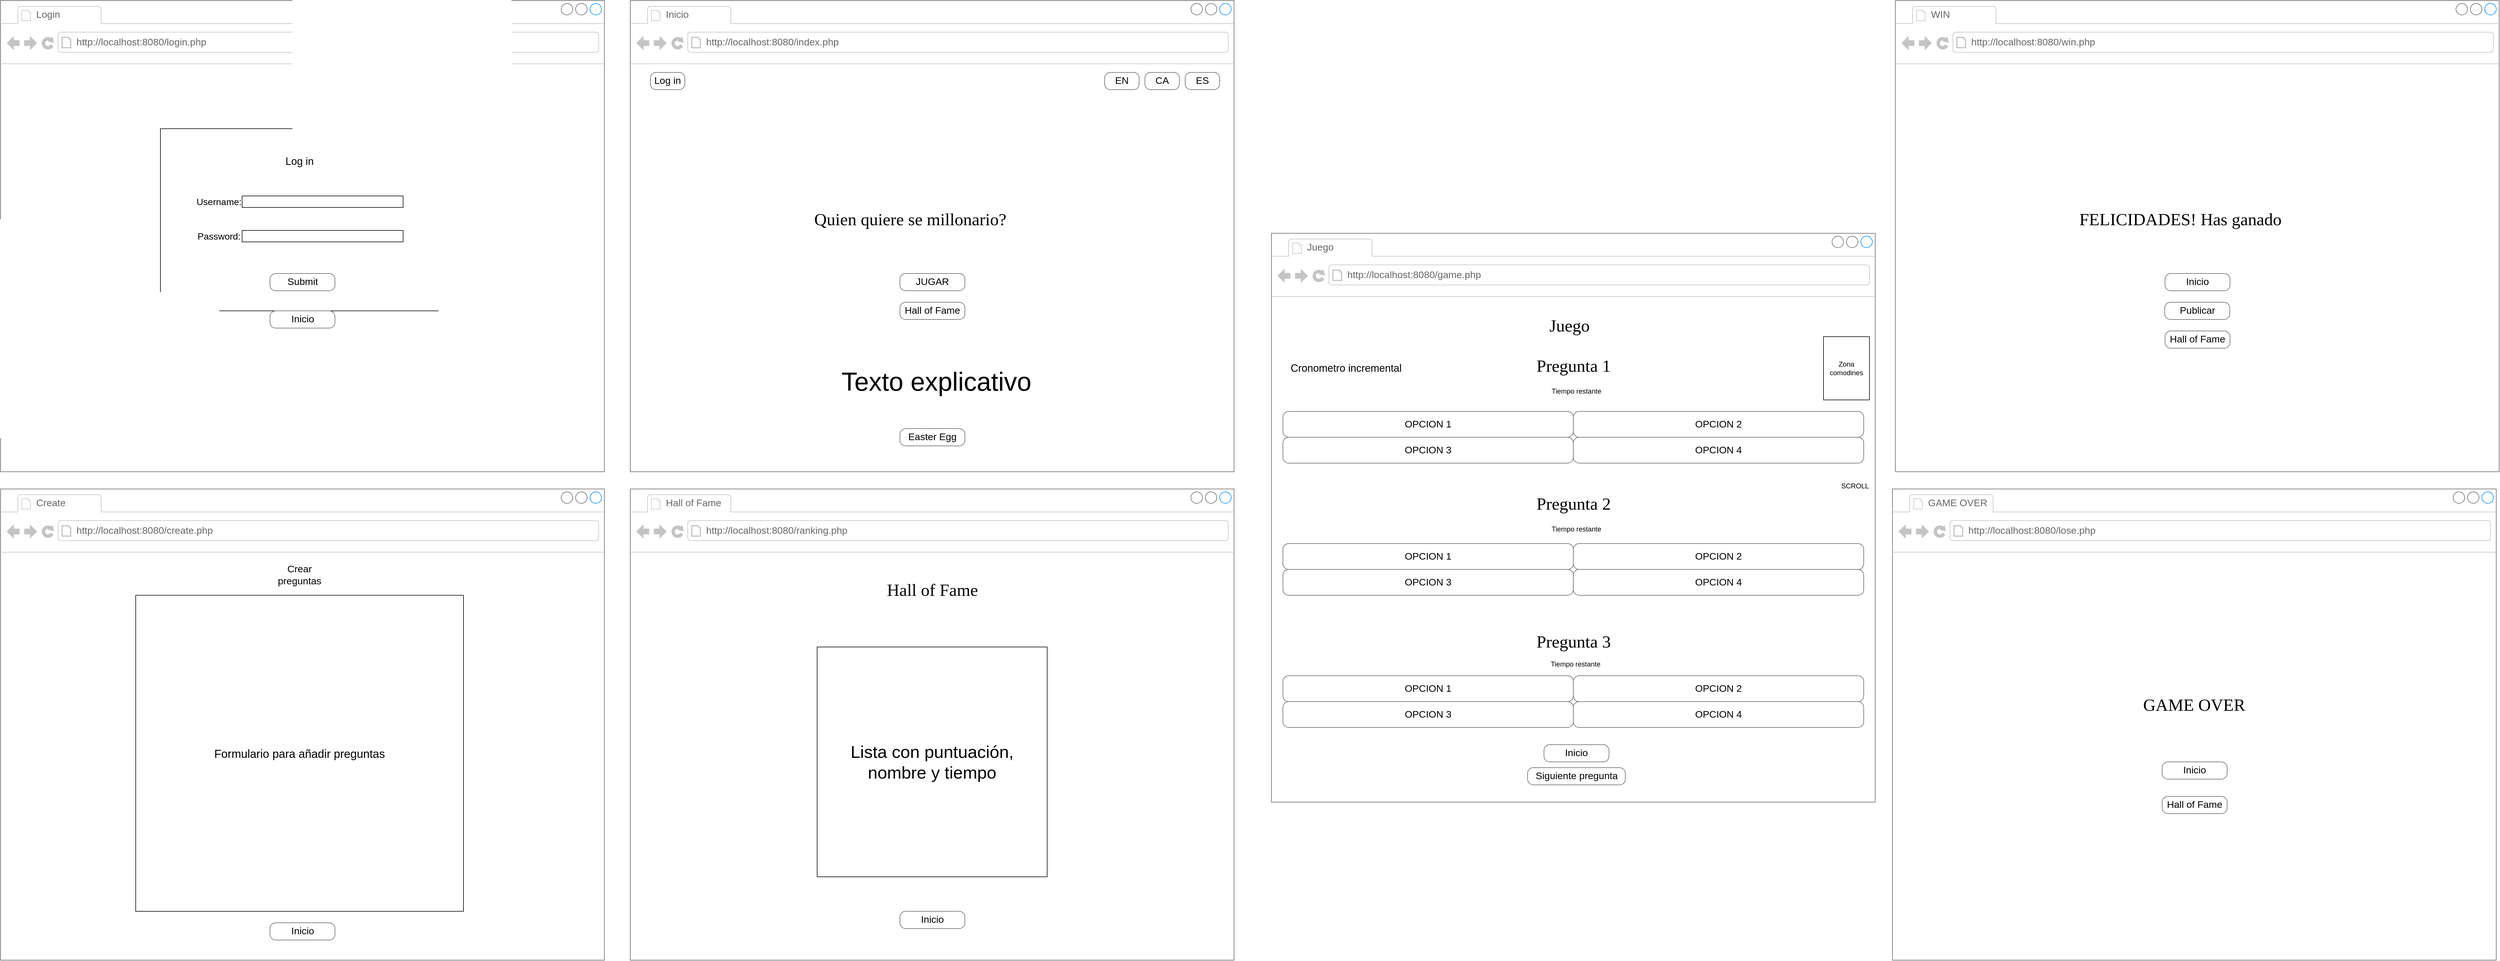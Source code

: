 <mxfile version="22.1.0" type="device">
  <diagram name="Page-1" id="2cc2dc42-3aac-f2a9-1cec-7a8b7cbee084">
    <mxGraphModel dx="4099" dy="1904" grid="1" gridSize="10" guides="1" tooltips="1" connect="1" arrows="1" fold="1" page="1" pageScale="1" pageWidth="1100" pageHeight="850" background="#ffffff" math="0" shadow="0">
      <root>
        <mxCell id="0" />
        <mxCell id="1" parent="0" />
        <mxCell id="7026571954dc6520-1" value="" style="strokeWidth=1;shadow=0;dashed=0;align=center;html=1;shape=mxgraph.mockup.containers.browserWindow;rSize=0;strokeColor=#666666;mainText=,;recursiveResize=0;rounded=0;labelBackgroundColor=none;fontFamily=Verdana;fontSize=12" parent="1" vertex="1">
          <mxGeometry x="-1075" y="-835" width="1050" height="820" as="geometry" />
        </mxCell>
        <mxCell id="7026571954dc6520-2" value="Inicio" style="strokeWidth=1;shadow=0;dashed=0;align=center;html=1;shape=mxgraph.mockup.containers.anchor;fontSize=17;fontColor=#666666;align=left;" parent="7026571954dc6520-1" vertex="1">
          <mxGeometry x="60" y="12" width="110" height="26" as="geometry" />
        </mxCell>
        <mxCell id="7026571954dc6520-3" value="http://localhost:8080/index.php" style="strokeWidth=1;shadow=0;dashed=0;align=center;html=1;shape=mxgraph.mockup.containers.anchor;rSize=0;fontSize=17;fontColor=#666666;align=left;" parent="7026571954dc6520-1" vertex="1">
          <mxGeometry x="130" y="60" width="250" height="26" as="geometry" />
        </mxCell>
        <mxCell id="7026571954dc6520-4" value="Quien quiere se millonario?" style="text;html=1;points=[];align=left;verticalAlign=top;spacingTop=-4;fontSize=30;fontFamily=Verdana" parent="7026571954dc6520-1" vertex="1">
          <mxGeometry x="318" y="360" width="415" height="50" as="geometry" />
        </mxCell>
        <mxCell id="7026571954dc6520-18" value="EN" style="strokeWidth=1;shadow=0;dashed=0;align=center;html=1;shape=mxgraph.mockup.buttons.button;strokeColor=#666666;mainText=;buttonStyle=round;fontSize=17;fontStyle=0;fillColor=none;whiteSpace=wrap;rounded=0;labelBackgroundColor=none;" parent="7026571954dc6520-1" vertex="1">
          <mxGeometry x="825" y="125" width="60" height="30" as="geometry" />
        </mxCell>
        <mxCell id="Uhn1FKkM1tmpYa8xfzYB-26" value="ES" style="strokeWidth=1;shadow=0;dashed=0;align=center;html=1;shape=mxgraph.mockup.buttons.button;strokeColor=#666666;mainText=;buttonStyle=round;fontSize=17;fontStyle=0;fillColor=none;whiteSpace=wrap;rounded=0;labelBackgroundColor=none;" parent="7026571954dc6520-1" vertex="1">
          <mxGeometry x="965" y="125" width="60" height="30" as="geometry" />
        </mxCell>
        <mxCell id="Uhn1FKkM1tmpYa8xfzYB-27" value="CA" style="strokeWidth=1;shadow=0;dashed=0;align=center;html=1;shape=mxgraph.mockup.buttons.button;strokeColor=#666666;mainText=;buttonStyle=round;fontSize=17;fontStyle=0;fillColor=none;whiteSpace=wrap;rounded=0;labelBackgroundColor=none;" parent="7026571954dc6520-1" vertex="1">
          <mxGeometry x="895" y="125" width="60" height="30" as="geometry" />
        </mxCell>
        <mxCell id="Uhn1FKkM1tmpYa8xfzYB-28" value="JUGAR" style="strokeWidth=1;shadow=0;dashed=0;align=center;html=1;shape=mxgraph.mockup.buttons.button;strokeColor=#666666;mainText=;buttonStyle=round;fontSize=17;fontStyle=0;fillColor=none;whiteSpace=wrap;rounded=0;labelBackgroundColor=none;" parent="7026571954dc6520-1" vertex="1">
          <mxGeometry x="469" y="475" width="113" height="30" as="geometry" />
        </mxCell>
        <mxCell id="Uhn1FKkM1tmpYa8xfzYB-29" value="Hall of Fame" style="strokeWidth=1;shadow=0;dashed=0;align=center;html=1;shape=mxgraph.mockup.buttons.button;strokeColor=#666666;mainText=;buttonStyle=round;fontSize=17;fontStyle=0;fillColor=none;whiteSpace=wrap;rounded=0;labelBackgroundColor=none;" parent="7026571954dc6520-1" vertex="1">
          <mxGeometry x="469" y="525" width="113" height="30" as="geometry" />
        </mxCell>
        <mxCell id="D84-SkxCrQNAczPGOFoA-1" value="&lt;font style=&quot;font-size: 45px;&quot;&gt;Texto explicativo&lt;/font&gt;" style="text;html=1;strokeColor=none;fillColor=none;align=center;verticalAlign=middle;whiteSpace=wrap;rounded=0;" parent="7026571954dc6520-1" vertex="1">
          <mxGeometry x="275" y="585" width="515" height="155" as="geometry" />
        </mxCell>
        <mxCell id="a5ZCvegrhP_tMVhflJjH-1" value="Easter Egg" style="strokeWidth=1;shadow=0;dashed=0;align=center;html=1;shape=mxgraph.mockup.buttons.button;strokeColor=#666666;mainText=;buttonStyle=round;fontSize=17;fontStyle=0;fillColor=none;whiteSpace=wrap;rounded=0;labelBackgroundColor=none;" vertex="1" parent="7026571954dc6520-1">
          <mxGeometry x="469" y="745" width="113" height="30" as="geometry" />
        </mxCell>
        <mxCell id="a5ZCvegrhP_tMVhflJjH-24" value="Log in" style="strokeWidth=1;shadow=0;dashed=0;align=center;html=1;shape=mxgraph.mockup.buttons.button;strokeColor=#666666;mainText=;buttonStyle=round;fontSize=17;fontStyle=0;fillColor=none;whiteSpace=wrap;rounded=0;labelBackgroundColor=none;" vertex="1" parent="7026571954dc6520-1">
          <mxGeometry x="35" y="125" width="60" height="30" as="geometry" />
        </mxCell>
        <mxCell id="Uhn1FKkM1tmpYa8xfzYB-1" value="" style="strokeWidth=1;shadow=0;dashed=0;align=center;html=1;shape=mxgraph.mockup.containers.browserWindow;rSize=0;strokeColor=#666666;mainText=,;recursiveResize=0;rounded=0;labelBackgroundColor=none;fontFamily=Verdana;fontSize=12" parent="1" vertex="1">
          <mxGeometry x="40" y="-430" width="1050" height="990" as="geometry" />
        </mxCell>
        <mxCell id="Uhn1FKkM1tmpYa8xfzYB-2" value="Juego" style="strokeWidth=1;shadow=0;dashed=0;align=center;html=1;shape=mxgraph.mockup.containers.anchor;fontSize=17;fontColor=#666666;align=left;" parent="Uhn1FKkM1tmpYa8xfzYB-1" vertex="1">
          <mxGeometry x="60" y="12" width="110" height="26" as="geometry" />
        </mxCell>
        <mxCell id="Uhn1FKkM1tmpYa8xfzYB-3" value="http://localhost:8080/game.php" style="strokeWidth=1;shadow=0;dashed=0;align=center;html=1;shape=mxgraph.mockup.containers.anchor;rSize=0;fontSize=17;fontColor=#666666;align=left;" parent="Uhn1FKkM1tmpYa8xfzYB-1" vertex="1">
          <mxGeometry x="130" y="60" width="250" height="26" as="geometry" />
        </mxCell>
        <mxCell id="Uhn1FKkM1tmpYa8xfzYB-4" value="Pregunta 1" style="text;html=1;points=[];align=center;verticalAlign=top;spacingTop=-4;fontSize=30;fontFamily=Verdana" parent="Uhn1FKkM1tmpYa8xfzYB-1" vertex="1">
          <mxGeometry x="355" y="210" width="340" height="50" as="geometry" />
        </mxCell>
        <mxCell id="Uhn1FKkM1tmpYa8xfzYB-55" value="OPCION 1" style="strokeWidth=1;shadow=0;dashed=0;align=center;html=1;shape=mxgraph.mockup.buttons.button;strokeColor=#666666;mainText=;buttonStyle=round;fontSize=17;fontStyle=0;fillColor=none;whiteSpace=wrap;rounded=0;labelBackgroundColor=none;" parent="Uhn1FKkM1tmpYa8xfzYB-1" vertex="1">
          <mxGeometry x="20" y="310" width="505" height="45" as="geometry" />
        </mxCell>
        <mxCell id="Uhn1FKkM1tmpYa8xfzYB-56" value="OPCION 2" style="strokeWidth=1;shadow=0;dashed=0;align=center;html=1;shape=mxgraph.mockup.buttons.button;strokeColor=#666666;mainText=;buttonStyle=round;fontSize=17;fontStyle=0;fillColor=none;whiteSpace=wrap;rounded=0;labelBackgroundColor=none;" parent="Uhn1FKkM1tmpYa8xfzYB-1" vertex="1">
          <mxGeometry x="525" y="310" width="505" height="45" as="geometry" />
        </mxCell>
        <mxCell id="Uhn1FKkM1tmpYa8xfzYB-57" value="OPCION 3" style="strokeWidth=1;shadow=0;dashed=0;align=center;html=1;shape=mxgraph.mockup.buttons.button;strokeColor=#666666;mainText=;buttonStyle=round;fontSize=17;fontStyle=0;fillColor=none;whiteSpace=wrap;rounded=0;labelBackgroundColor=none;" parent="Uhn1FKkM1tmpYa8xfzYB-1" vertex="1">
          <mxGeometry x="20" y="355" width="505" height="45" as="geometry" />
        </mxCell>
        <mxCell id="Uhn1FKkM1tmpYa8xfzYB-58" value="OPCION 4" style="strokeWidth=1;shadow=0;dashed=0;align=center;html=1;shape=mxgraph.mockup.buttons.button;strokeColor=#666666;mainText=;buttonStyle=round;fontSize=17;fontStyle=0;fillColor=none;whiteSpace=wrap;rounded=0;labelBackgroundColor=none;" parent="Uhn1FKkM1tmpYa8xfzYB-1" vertex="1">
          <mxGeometry x="525" y="355" width="505" height="45" as="geometry" />
        </mxCell>
        <mxCell id="Uhn1FKkM1tmpYa8xfzYB-59" value="Pregunta 2" style="text;html=1;points=[];align=center;verticalAlign=top;spacingTop=-4;fontSize=30;fontFamily=Verdana" parent="Uhn1FKkM1tmpYa8xfzYB-1" vertex="1">
          <mxGeometry x="355" y="450" width="340" height="50" as="geometry" />
        </mxCell>
        <mxCell id="Uhn1FKkM1tmpYa8xfzYB-60" value="OPCION 1" style="strokeWidth=1;shadow=0;dashed=0;align=center;html=1;shape=mxgraph.mockup.buttons.button;strokeColor=#666666;mainText=;buttonStyle=round;fontSize=17;fontStyle=0;fillColor=none;whiteSpace=wrap;rounded=0;labelBackgroundColor=none;" parent="Uhn1FKkM1tmpYa8xfzYB-1" vertex="1">
          <mxGeometry x="20" y="540" width="505" height="45" as="geometry" />
        </mxCell>
        <mxCell id="Uhn1FKkM1tmpYa8xfzYB-61" value="OPCION 2" style="strokeWidth=1;shadow=0;dashed=0;align=center;html=1;shape=mxgraph.mockup.buttons.button;strokeColor=#666666;mainText=;buttonStyle=round;fontSize=17;fontStyle=0;fillColor=none;whiteSpace=wrap;rounded=0;labelBackgroundColor=none;" parent="Uhn1FKkM1tmpYa8xfzYB-1" vertex="1">
          <mxGeometry x="525" y="540" width="505" height="45" as="geometry" />
        </mxCell>
        <mxCell id="Uhn1FKkM1tmpYa8xfzYB-62" value="OPCION 3" style="strokeWidth=1;shadow=0;dashed=0;align=center;html=1;shape=mxgraph.mockup.buttons.button;strokeColor=#666666;mainText=;buttonStyle=round;fontSize=17;fontStyle=0;fillColor=none;whiteSpace=wrap;rounded=0;labelBackgroundColor=none;" parent="Uhn1FKkM1tmpYa8xfzYB-1" vertex="1">
          <mxGeometry x="20" y="585" width="505" height="45" as="geometry" />
        </mxCell>
        <mxCell id="Uhn1FKkM1tmpYa8xfzYB-63" value="OPCION 4" style="strokeWidth=1;shadow=0;dashed=0;align=center;html=1;shape=mxgraph.mockup.buttons.button;strokeColor=#666666;mainText=;buttonStyle=round;fontSize=17;fontStyle=0;fillColor=none;whiteSpace=wrap;rounded=0;labelBackgroundColor=none;" parent="Uhn1FKkM1tmpYa8xfzYB-1" vertex="1">
          <mxGeometry x="525" y="585" width="505" height="45" as="geometry" />
        </mxCell>
        <mxCell id="Uhn1FKkM1tmpYa8xfzYB-64" value="Pregunta 3" style="text;html=1;points=[];align=center;verticalAlign=top;spacingTop=-4;fontSize=30;fontFamily=Verdana" parent="Uhn1FKkM1tmpYa8xfzYB-1" vertex="1">
          <mxGeometry x="355" y="690" width="340" height="50" as="geometry" />
        </mxCell>
        <mxCell id="Uhn1FKkM1tmpYa8xfzYB-65" value="OPCION 1" style="strokeWidth=1;shadow=0;dashed=0;align=center;html=1;shape=mxgraph.mockup.buttons.button;strokeColor=#666666;mainText=;buttonStyle=round;fontSize=17;fontStyle=0;fillColor=none;whiteSpace=wrap;rounded=0;labelBackgroundColor=none;" parent="Uhn1FKkM1tmpYa8xfzYB-1" vertex="1">
          <mxGeometry x="20" y="770" width="505" height="45" as="geometry" />
        </mxCell>
        <mxCell id="Uhn1FKkM1tmpYa8xfzYB-66" value="OPCION 2" style="strokeWidth=1;shadow=0;dashed=0;align=center;html=1;shape=mxgraph.mockup.buttons.button;strokeColor=#666666;mainText=;buttonStyle=round;fontSize=17;fontStyle=0;fillColor=none;whiteSpace=wrap;rounded=0;labelBackgroundColor=none;" parent="Uhn1FKkM1tmpYa8xfzYB-1" vertex="1">
          <mxGeometry x="525" y="770" width="505" height="45" as="geometry" />
        </mxCell>
        <mxCell id="Uhn1FKkM1tmpYa8xfzYB-67" value="OPCION 3" style="strokeWidth=1;shadow=0;dashed=0;align=center;html=1;shape=mxgraph.mockup.buttons.button;strokeColor=#666666;mainText=;buttonStyle=round;fontSize=17;fontStyle=0;fillColor=none;whiteSpace=wrap;rounded=0;labelBackgroundColor=none;" parent="Uhn1FKkM1tmpYa8xfzYB-1" vertex="1">
          <mxGeometry x="20" y="815" width="505" height="45" as="geometry" />
        </mxCell>
        <mxCell id="Uhn1FKkM1tmpYa8xfzYB-68" value="OPCION 4" style="strokeWidth=1;shadow=0;dashed=0;align=center;html=1;shape=mxgraph.mockup.buttons.button;strokeColor=#666666;mainText=;buttonStyle=round;fontSize=17;fontStyle=0;fillColor=none;whiteSpace=wrap;rounded=0;labelBackgroundColor=none;" parent="Uhn1FKkM1tmpYa8xfzYB-1" vertex="1">
          <mxGeometry x="525" y="815" width="505" height="45" as="geometry" />
        </mxCell>
        <mxCell id="Uhn1FKkM1tmpYa8xfzYB-69" value="Siguiente pregunta" style="strokeWidth=1;shadow=0;dashed=0;align=center;html=1;shape=mxgraph.mockup.buttons.button;strokeColor=#666666;mainText=;buttonStyle=round;fontSize=17;fontStyle=0;fillColor=none;whiteSpace=wrap;rounded=0;labelBackgroundColor=none;" parent="Uhn1FKkM1tmpYa8xfzYB-1" vertex="1">
          <mxGeometry x="445.5" y="930" width="170" height="30" as="geometry" />
        </mxCell>
        <mxCell id="Uhn1FKkM1tmpYa8xfzYB-70" value="SCROLL" style="text;html=1;strokeColor=none;fillColor=none;align=center;verticalAlign=middle;whiteSpace=wrap;rounded=0;" parent="Uhn1FKkM1tmpYa8xfzYB-1" vertex="1">
          <mxGeometry x="985" y="425" width="60" height="30" as="geometry" />
        </mxCell>
        <mxCell id="Uhn1FKkM1tmpYa8xfzYB-71" value="Inicio" style="strokeWidth=1;shadow=0;dashed=0;align=center;html=1;shape=mxgraph.mockup.buttons.button;strokeColor=#666666;mainText=;buttonStyle=round;fontSize=17;fontStyle=0;fillColor=none;whiteSpace=wrap;rounded=0;labelBackgroundColor=none;" parent="Uhn1FKkM1tmpYa8xfzYB-1" vertex="1">
          <mxGeometry x="474" y="890" width="113" height="30" as="geometry" />
        </mxCell>
        <mxCell id="a5ZCvegrhP_tMVhflJjH-2" value="Tiempo restante" style="text;html=1;strokeColor=none;fillColor=none;align=center;verticalAlign=middle;whiteSpace=wrap;rounded=0;" vertex="1" parent="Uhn1FKkM1tmpYa8xfzYB-1">
          <mxGeometry x="483" y="260" width="95" height="30" as="geometry" />
        </mxCell>
        <mxCell id="a5ZCvegrhP_tMVhflJjH-3" value="Tiempo restante" style="text;html=1;strokeColor=none;fillColor=none;align=center;verticalAlign=middle;whiteSpace=wrap;rounded=0;" vertex="1" parent="Uhn1FKkM1tmpYa8xfzYB-1">
          <mxGeometry x="483" y="500" width="95" height="30" as="geometry" />
        </mxCell>
        <mxCell id="a5ZCvegrhP_tMVhflJjH-4" value="Tiempo restante" style="text;html=1;strokeColor=none;fillColor=none;align=center;verticalAlign=middle;whiteSpace=wrap;rounded=0;" vertex="1" parent="Uhn1FKkM1tmpYa8xfzYB-1">
          <mxGeometry x="483" y="735" width="92" height="30" as="geometry" />
        </mxCell>
        <mxCell id="a5ZCvegrhP_tMVhflJjH-6" value="Juego" style="text;html=1;points=[];align=center;verticalAlign=top;spacingTop=-4;fontSize=30;fontFamily=Verdana" vertex="1" parent="Uhn1FKkM1tmpYa8xfzYB-1">
          <mxGeometry x="310" y="140" width="415" height="50" as="geometry" />
        </mxCell>
        <mxCell id="a5ZCvegrhP_tMVhflJjH-7" value="Cronometro incremental" style="text;html=1;strokeColor=none;fillColor=none;align=center;verticalAlign=middle;whiteSpace=wrap;rounded=0;fontSize=18;" vertex="1" parent="Uhn1FKkM1tmpYa8xfzYB-1">
          <mxGeometry x="30" y="220" width="200" height="30" as="geometry" />
        </mxCell>
        <mxCell id="a5ZCvegrhP_tMVhflJjH-10" value="Zona&lt;br&gt;comodines" style="rounded=0;whiteSpace=wrap;html=1;" vertex="1" parent="Uhn1FKkM1tmpYa8xfzYB-1">
          <mxGeometry x="960" y="180" width="80" height="110" as="geometry" />
        </mxCell>
        <mxCell id="Uhn1FKkM1tmpYa8xfzYB-30" value="" style="strokeWidth=1;shadow=0;dashed=0;align=center;html=1;shape=mxgraph.mockup.containers.browserWindow;rSize=0;strokeColor=#666666;mainText=,;recursiveResize=0;rounded=0;labelBackgroundColor=none;fontFamily=Verdana;fontSize=24;" parent="1" vertex="1">
          <mxGeometry x="-1075" y="15" width="1050" height="820" as="geometry" />
        </mxCell>
        <mxCell id="Uhn1FKkM1tmpYa8xfzYB-31" value="Hall of Fame" style="strokeWidth=1;shadow=0;dashed=0;align=center;html=1;shape=mxgraph.mockup.containers.anchor;fontSize=17;fontColor=#666666;align=left;" parent="Uhn1FKkM1tmpYa8xfzYB-30" vertex="1">
          <mxGeometry x="60" y="12" width="110" height="26" as="geometry" />
        </mxCell>
        <mxCell id="Uhn1FKkM1tmpYa8xfzYB-32" value="http://localhost:8080/ranking.php" style="strokeWidth=1;shadow=0;dashed=0;align=center;html=1;shape=mxgraph.mockup.containers.anchor;rSize=0;fontSize=17;fontColor=#666666;align=left;" parent="Uhn1FKkM1tmpYa8xfzYB-30" vertex="1">
          <mxGeometry x="130" y="60" width="250" height="26" as="geometry" />
        </mxCell>
        <mxCell id="Uhn1FKkM1tmpYa8xfzYB-33" value="Hall of Fame" style="text;html=1;points=[];align=center;verticalAlign=top;spacingTop=-4;fontSize=30;fontFamily=Verdana" parent="Uhn1FKkM1tmpYa8xfzYB-30" vertex="1">
          <mxGeometry x="355" y="155" width="340" height="50" as="geometry" />
        </mxCell>
        <mxCell id="D84-SkxCrQNAczPGOFoA-2" value="Inicio" style="strokeWidth=1;shadow=0;dashed=0;align=center;html=1;shape=mxgraph.mockup.buttons.button;strokeColor=#666666;mainText=;buttonStyle=round;fontSize=17;fontStyle=0;fillColor=none;whiteSpace=wrap;rounded=0;labelBackgroundColor=none;" parent="Uhn1FKkM1tmpYa8xfzYB-30" vertex="1">
          <mxGeometry x="469" y="735" width="113" height="30" as="geometry" />
        </mxCell>
        <mxCell id="D84-SkxCrQNAczPGOFoA-3" value="Lista con puntuación, &lt;br&gt;nombre y tiempo" style="rounded=0;whiteSpace=wrap;html=1;fontSize=30;" parent="Uhn1FKkM1tmpYa8xfzYB-30" vertex="1">
          <mxGeometry x="325" y="275" width="400" height="400" as="geometry" />
        </mxCell>
        <mxCell id="Uhn1FKkM1tmpYa8xfzYB-97" value="" style="strokeWidth=1;shadow=0;dashed=0;align=center;html=1;shape=mxgraph.mockup.containers.browserWindow;rSize=0;strokeColor=#666666;mainText=,;recursiveResize=0;rounded=0;labelBackgroundColor=none;fontFamily=Verdana;fontSize=12" parent="1" vertex="1">
          <mxGeometry x="1125" y="-835" width="1050" height="820" as="geometry" />
        </mxCell>
        <mxCell id="Uhn1FKkM1tmpYa8xfzYB-98" value="WIN" style="strokeWidth=1;shadow=0;dashed=0;align=center;html=1;shape=mxgraph.mockup.containers.anchor;fontSize=17;fontColor=#666666;align=left;" parent="Uhn1FKkM1tmpYa8xfzYB-97" vertex="1">
          <mxGeometry x="60" y="12" width="110" height="26" as="geometry" />
        </mxCell>
        <mxCell id="Uhn1FKkM1tmpYa8xfzYB-99" value="http://localhost:8080/win.php" style="strokeWidth=1;shadow=0;dashed=0;align=center;html=1;shape=mxgraph.mockup.containers.anchor;rSize=0;fontSize=17;fontColor=#666666;align=left;" parent="Uhn1FKkM1tmpYa8xfzYB-97" vertex="1">
          <mxGeometry x="130" y="60" width="250" height="26" as="geometry" />
        </mxCell>
        <mxCell id="Uhn1FKkM1tmpYa8xfzYB-100" value="FELICIDADES! Has ganado" style="text;html=1;points=[];align=left;verticalAlign=top;spacingTop=-4;fontSize=30;fontFamily=Verdana" parent="Uhn1FKkM1tmpYa8xfzYB-97" vertex="1">
          <mxGeometry x="318" y="360" width="415" height="50" as="geometry" />
        </mxCell>
        <mxCell id="Uhn1FKkM1tmpYa8xfzYB-104" value="Inicio" style="strokeWidth=1;shadow=0;dashed=0;align=center;html=1;shape=mxgraph.mockup.buttons.button;strokeColor=#666666;mainText=;buttonStyle=round;fontSize=17;fontStyle=0;fillColor=none;whiteSpace=wrap;rounded=0;labelBackgroundColor=none;" parent="Uhn1FKkM1tmpYa8xfzYB-97" vertex="1">
          <mxGeometry x="469" y="475" width="113" height="30" as="geometry" />
        </mxCell>
        <mxCell id="Uhn1FKkM1tmpYa8xfzYB-105" value="Publicar" style="strokeWidth=1;shadow=0;dashed=0;align=center;html=1;shape=mxgraph.mockup.buttons.button;strokeColor=#666666;mainText=;buttonStyle=round;fontSize=17;fontStyle=0;fillColor=none;whiteSpace=wrap;rounded=0;labelBackgroundColor=none;" parent="Uhn1FKkM1tmpYa8xfzYB-97" vertex="1">
          <mxGeometry x="468.5" y="525" width="113" height="30" as="geometry" />
        </mxCell>
        <mxCell id="D84-SkxCrQNAczPGOFoA-4" value="Hall of Fame" style="strokeWidth=1;shadow=0;dashed=0;align=center;html=1;shape=mxgraph.mockup.buttons.button;strokeColor=#666666;mainText=;buttonStyle=round;fontSize=17;fontStyle=0;fillColor=none;whiteSpace=wrap;rounded=0;labelBackgroundColor=none;" parent="Uhn1FKkM1tmpYa8xfzYB-97" vertex="1">
          <mxGeometry x="469" y="575" width="113" height="30" as="geometry" />
        </mxCell>
        <mxCell id="Uhn1FKkM1tmpYa8xfzYB-106" value="" style="strokeWidth=1;shadow=0;dashed=0;align=center;html=1;shape=mxgraph.mockup.containers.browserWindow;rSize=0;strokeColor=#666666;mainText=,;recursiveResize=0;rounded=0;labelBackgroundColor=none;fontFamily=Verdana;fontSize=12" parent="1" vertex="1">
          <mxGeometry x="1120" y="15" width="1050" height="820" as="geometry" />
        </mxCell>
        <mxCell id="Uhn1FKkM1tmpYa8xfzYB-107" value="GAME OVER" style="strokeWidth=1;shadow=0;dashed=0;align=center;html=1;shape=mxgraph.mockup.containers.anchor;fontSize=17;fontColor=#666666;align=left;" parent="Uhn1FKkM1tmpYa8xfzYB-106" vertex="1">
          <mxGeometry x="60" y="12" width="110" height="26" as="geometry" />
        </mxCell>
        <mxCell id="Uhn1FKkM1tmpYa8xfzYB-108" value="http://localhost:8080/lose.php" style="strokeWidth=1;shadow=0;dashed=0;align=center;html=1;shape=mxgraph.mockup.containers.anchor;rSize=0;fontSize=17;fontColor=#666666;align=left;" parent="Uhn1FKkM1tmpYa8xfzYB-106" vertex="1">
          <mxGeometry x="130" y="60" width="250" height="26" as="geometry" />
        </mxCell>
        <mxCell id="Uhn1FKkM1tmpYa8xfzYB-109" value="GAME OVER" style="text;html=1;points=[];align=left;verticalAlign=top;spacingTop=-4;fontSize=30;fontFamily=Verdana" parent="Uhn1FKkM1tmpYa8xfzYB-106" vertex="1">
          <mxGeometry x="434" y="355" width="182" height="50" as="geometry" />
        </mxCell>
        <mxCell id="Uhn1FKkM1tmpYa8xfzYB-110" value="Inicio" style="strokeWidth=1;shadow=0;dashed=0;align=center;html=1;shape=mxgraph.mockup.buttons.button;strokeColor=#666666;mainText=;buttonStyle=round;fontSize=17;fontStyle=0;fillColor=none;whiteSpace=wrap;rounded=0;labelBackgroundColor=none;" parent="Uhn1FKkM1tmpYa8xfzYB-106" vertex="1">
          <mxGeometry x="469" y="475" width="113" height="30" as="geometry" />
        </mxCell>
        <mxCell id="D84-SkxCrQNAczPGOFoA-5" value="Hall of Fame" style="strokeWidth=1;shadow=0;dashed=0;align=center;html=1;shape=mxgraph.mockup.buttons.button;strokeColor=#666666;mainText=;buttonStyle=round;fontSize=17;fontStyle=0;fillColor=none;whiteSpace=wrap;rounded=0;labelBackgroundColor=none;" parent="Uhn1FKkM1tmpYa8xfzYB-106" vertex="1">
          <mxGeometry x="469" y="535" width="113" height="30" as="geometry" />
        </mxCell>
        <mxCell id="a5ZCvegrhP_tMVhflJjH-12" value="" style="strokeWidth=1;shadow=0;dashed=0;align=center;html=1;shape=mxgraph.mockup.containers.browserWindow;rSize=0;strokeColor=#666666;mainText=,;recursiveResize=0;rounded=0;labelBackgroundColor=none;fontFamily=Verdana;fontSize=12" vertex="1" parent="1">
          <mxGeometry x="-2170" y="-835" width="1050" height="820" as="geometry" />
        </mxCell>
        <mxCell id="a5ZCvegrhP_tMVhflJjH-13" value="Login" style="strokeWidth=1;shadow=0;dashed=0;align=center;html=1;shape=mxgraph.mockup.containers.anchor;fontSize=17;fontColor=#666666;align=left;" vertex="1" parent="a5ZCvegrhP_tMVhflJjH-12">
          <mxGeometry x="60" y="12" width="110" height="26" as="geometry" />
        </mxCell>
        <mxCell id="a5ZCvegrhP_tMVhflJjH-14" value="http://localhost:8080/login.php" style="strokeWidth=1;shadow=0;dashed=0;align=center;html=1;shape=mxgraph.mockup.containers.anchor;rSize=0;fontSize=17;fontColor=#666666;align=left;" vertex="1" parent="a5ZCvegrhP_tMVhflJjH-12">
          <mxGeometry x="130" y="60" width="250" height="26" as="geometry" />
        </mxCell>
        <mxCell id="a5ZCvegrhP_tMVhflJjH-23" value="" style="rounded=0;whiteSpace=wrap;html=1;" vertex="1" parent="a5ZCvegrhP_tMVhflJjH-12">
          <mxGeometry x="278" y="223" width="485" height="317" as="geometry" />
        </mxCell>
        <mxCell id="a5ZCvegrhP_tMVhflJjH-25" value="Log in" style="text;html=1;strokeColor=none;fillColor=none;align=center;verticalAlign=middle;whiteSpace=wrap;rounded=0;fontSize=18;" vertex="1" parent="a5ZCvegrhP_tMVhflJjH-12">
          <mxGeometry x="490" y="265" width="60" height="30" as="geometry" />
        </mxCell>
        <mxCell id="a5ZCvegrhP_tMVhflJjH-26" value="Username:" style="text;html=1;strokeColor=none;fillColor=none;align=center;verticalAlign=middle;whiteSpace=wrap;rounded=0;fontSize=16;" vertex="1" parent="a5ZCvegrhP_tMVhflJjH-12">
          <mxGeometry x="350" y="335" width="60" height="30" as="geometry" />
        </mxCell>
        <mxCell id="a5ZCvegrhP_tMVhflJjH-27" value="Password:" style="text;html=1;strokeColor=none;fillColor=none;align=center;verticalAlign=middle;whiteSpace=wrap;rounded=0;fontSize=16;" vertex="1" parent="a5ZCvegrhP_tMVhflJjH-12">
          <mxGeometry x="350" y="395" width="60" height="30" as="geometry" />
        </mxCell>
        <mxCell id="a5ZCvegrhP_tMVhflJjH-28" value="" style="rounded=0;whiteSpace=wrap;html=1;" vertex="1" parent="a5ZCvegrhP_tMVhflJjH-12">
          <mxGeometry x="420" y="340" width="280" height="20" as="geometry" />
        </mxCell>
        <mxCell id="a5ZCvegrhP_tMVhflJjH-29" value="" style="rounded=0;whiteSpace=wrap;html=1;" vertex="1" parent="a5ZCvegrhP_tMVhflJjH-12">
          <mxGeometry x="420" y="400" width="280" height="20" as="geometry" />
        </mxCell>
        <mxCell id="a5ZCvegrhP_tMVhflJjH-31" value="Submit" style="strokeWidth=1;shadow=0;dashed=0;align=center;html=1;shape=mxgraph.mockup.buttons.button;strokeColor=#666666;mainText=;buttonStyle=round;fontSize=17;fontStyle=0;fillColor=none;whiteSpace=wrap;rounded=0;labelBackgroundColor=none;" vertex="1" parent="a5ZCvegrhP_tMVhflJjH-12">
          <mxGeometry x="468.5" y="475" width="113" height="30" as="geometry" />
        </mxCell>
        <mxCell id="a5ZCvegrhP_tMVhflJjH-32" value="Inicio" style="strokeWidth=1;shadow=0;dashed=0;align=center;html=1;shape=mxgraph.mockup.buttons.button;strokeColor=#666666;mainText=;buttonStyle=round;fontSize=17;fontStyle=0;fillColor=none;whiteSpace=wrap;rounded=0;labelBackgroundColor=none;" vertex="1" parent="a5ZCvegrhP_tMVhflJjH-12">
          <mxGeometry x="468.5" y="540" width="113" height="30" as="geometry" />
        </mxCell>
        <mxCell id="a5ZCvegrhP_tMVhflJjH-33" value="" style="strokeWidth=1;shadow=0;dashed=0;align=center;html=1;shape=mxgraph.mockup.containers.browserWindow;rSize=0;strokeColor=#666666;mainText=,;recursiveResize=0;rounded=0;labelBackgroundColor=none;fontFamily=Verdana;fontSize=12" vertex="1" parent="1">
          <mxGeometry x="-2170" y="15" width="1050" height="820" as="geometry" />
        </mxCell>
        <mxCell id="a5ZCvegrhP_tMVhflJjH-34" value="Create" style="strokeWidth=1;shadow=0;dashed=0;align=center;html=1;shape=mxgraph.mockup.containers.anchor;fontSize=17;fontColor=#666666;align=left;" vertex="1" parent="a5ZCvegrhP_tMVhflJjH-33">
          <mxGeometry x="60" y="12" width="110" height="26" as="geometry" />
        </mxCell>
        <mxCell id="a5ZCvegrhP_tMVhflJjH-35" value="http://localhost:8080/create.php" style="strokeWidth=1;shadow=0;dashed=0;align=center;html=1;shape=mxgraph.mockup.containers.anchor;rSize=0;fontSize=17;fontColor=#666666;align=left;" vertex="1" parent="a5ZCvegrhP_tMVhflJjH-33">
          <mxGeometry x="130" y="60" width="250" height="26" as="geometry" />
        </mxCell>
        <mxCell id="a5ZCvegrhP_tMVhflJjH-36" value="Formulario para añadir preguntas" style="rounded=0;whiteSpace=wrap;html=1;fontSize=20;" vertex="1" parent="a5ZCvegrhP_tMVhflJjH-33">
          <mxGeometry x="235" y="185" width="570" height="550" as="geometry" />
        </mxCell>
        <mxCell id="a5ZCvegrhP_tMVhflJjH-44" value="Crear preguntas" style="text;html=1;strokeColor=none;fillColor=none;align=center;verticalAlign=middle;whiteSpace=wrap;rounded=0;fontSize=17;" vertex="1" parent="a5ZCvegrhP_tMVhflJjH-33">
          <mxGeometry x="465" y="135" width="110" height="30" as="geometry" />
        </mxCell>
        <mxCell id="a5ZCvegrhP_tMVhflJjH-45" value="Inicio" style="strokeWidth=1;shadow=0;dashed=0;align=center;html=1;shape=mxgraph.mockup.buttons.button;strokeColor=#666666;mainText=;buttonStyle=round;fontSize=17;fontStyle=0;fillColor=none;whiteSpace=wrap;rounded=0;labelBackgroundColor=none;" vertex="1" parent="a5ZCvegrhP_tMVhflJjH-33">
          <mxGeometry x="468.5" y="755" width="113" height="30" as="geometry" />
        </mxCell>
      </root>
    </mxGraphModel>
  </diagram>
</mxfile>

